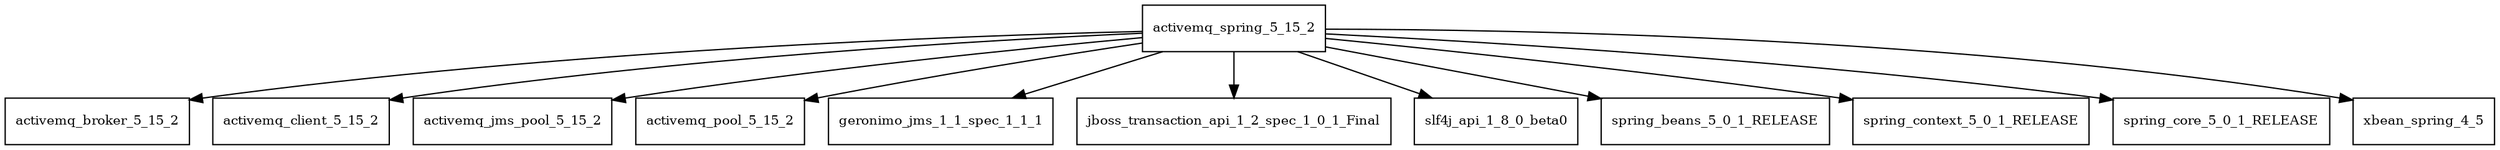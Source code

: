 digraph activemq_spring_5_15_2_dependencies {
  node [shape = box, fontsize=10.0];
  activemq_spring_5_15_2 -> activemq_broker_5_15_2;
  activemq_spring_5_15_2 -> activemq_client_5_15_2;
  activemq_spring_5_15_2 -> activemq_jms_pool_5_15_2;
  activemq_spring_5_15_2 -> activemq_pool_5_15_2;
  activemq_spring_5_15_2 -> geronimo_jms_1_1_spec_1_1_1;
  activemq_spring_5_15_2 -> jboss_transaction_api_1_2_spec_1_0_1_Final;
  activemq_spring_5_15_2 -> slf4j_api_1_8_0_beta0;
  activemq_spring_5_15_2 -> spring_beans_5_0_1_RELEASE;
  activemq_spring_5_15_2 -> spring_context_5_0_1_RELEASE;
  activemq_spring_5_15_2 -> spring_core_5_0_1_RELEASE;
  activemq_spring_5_15_2 -> xbean_spring_4_5;
}

